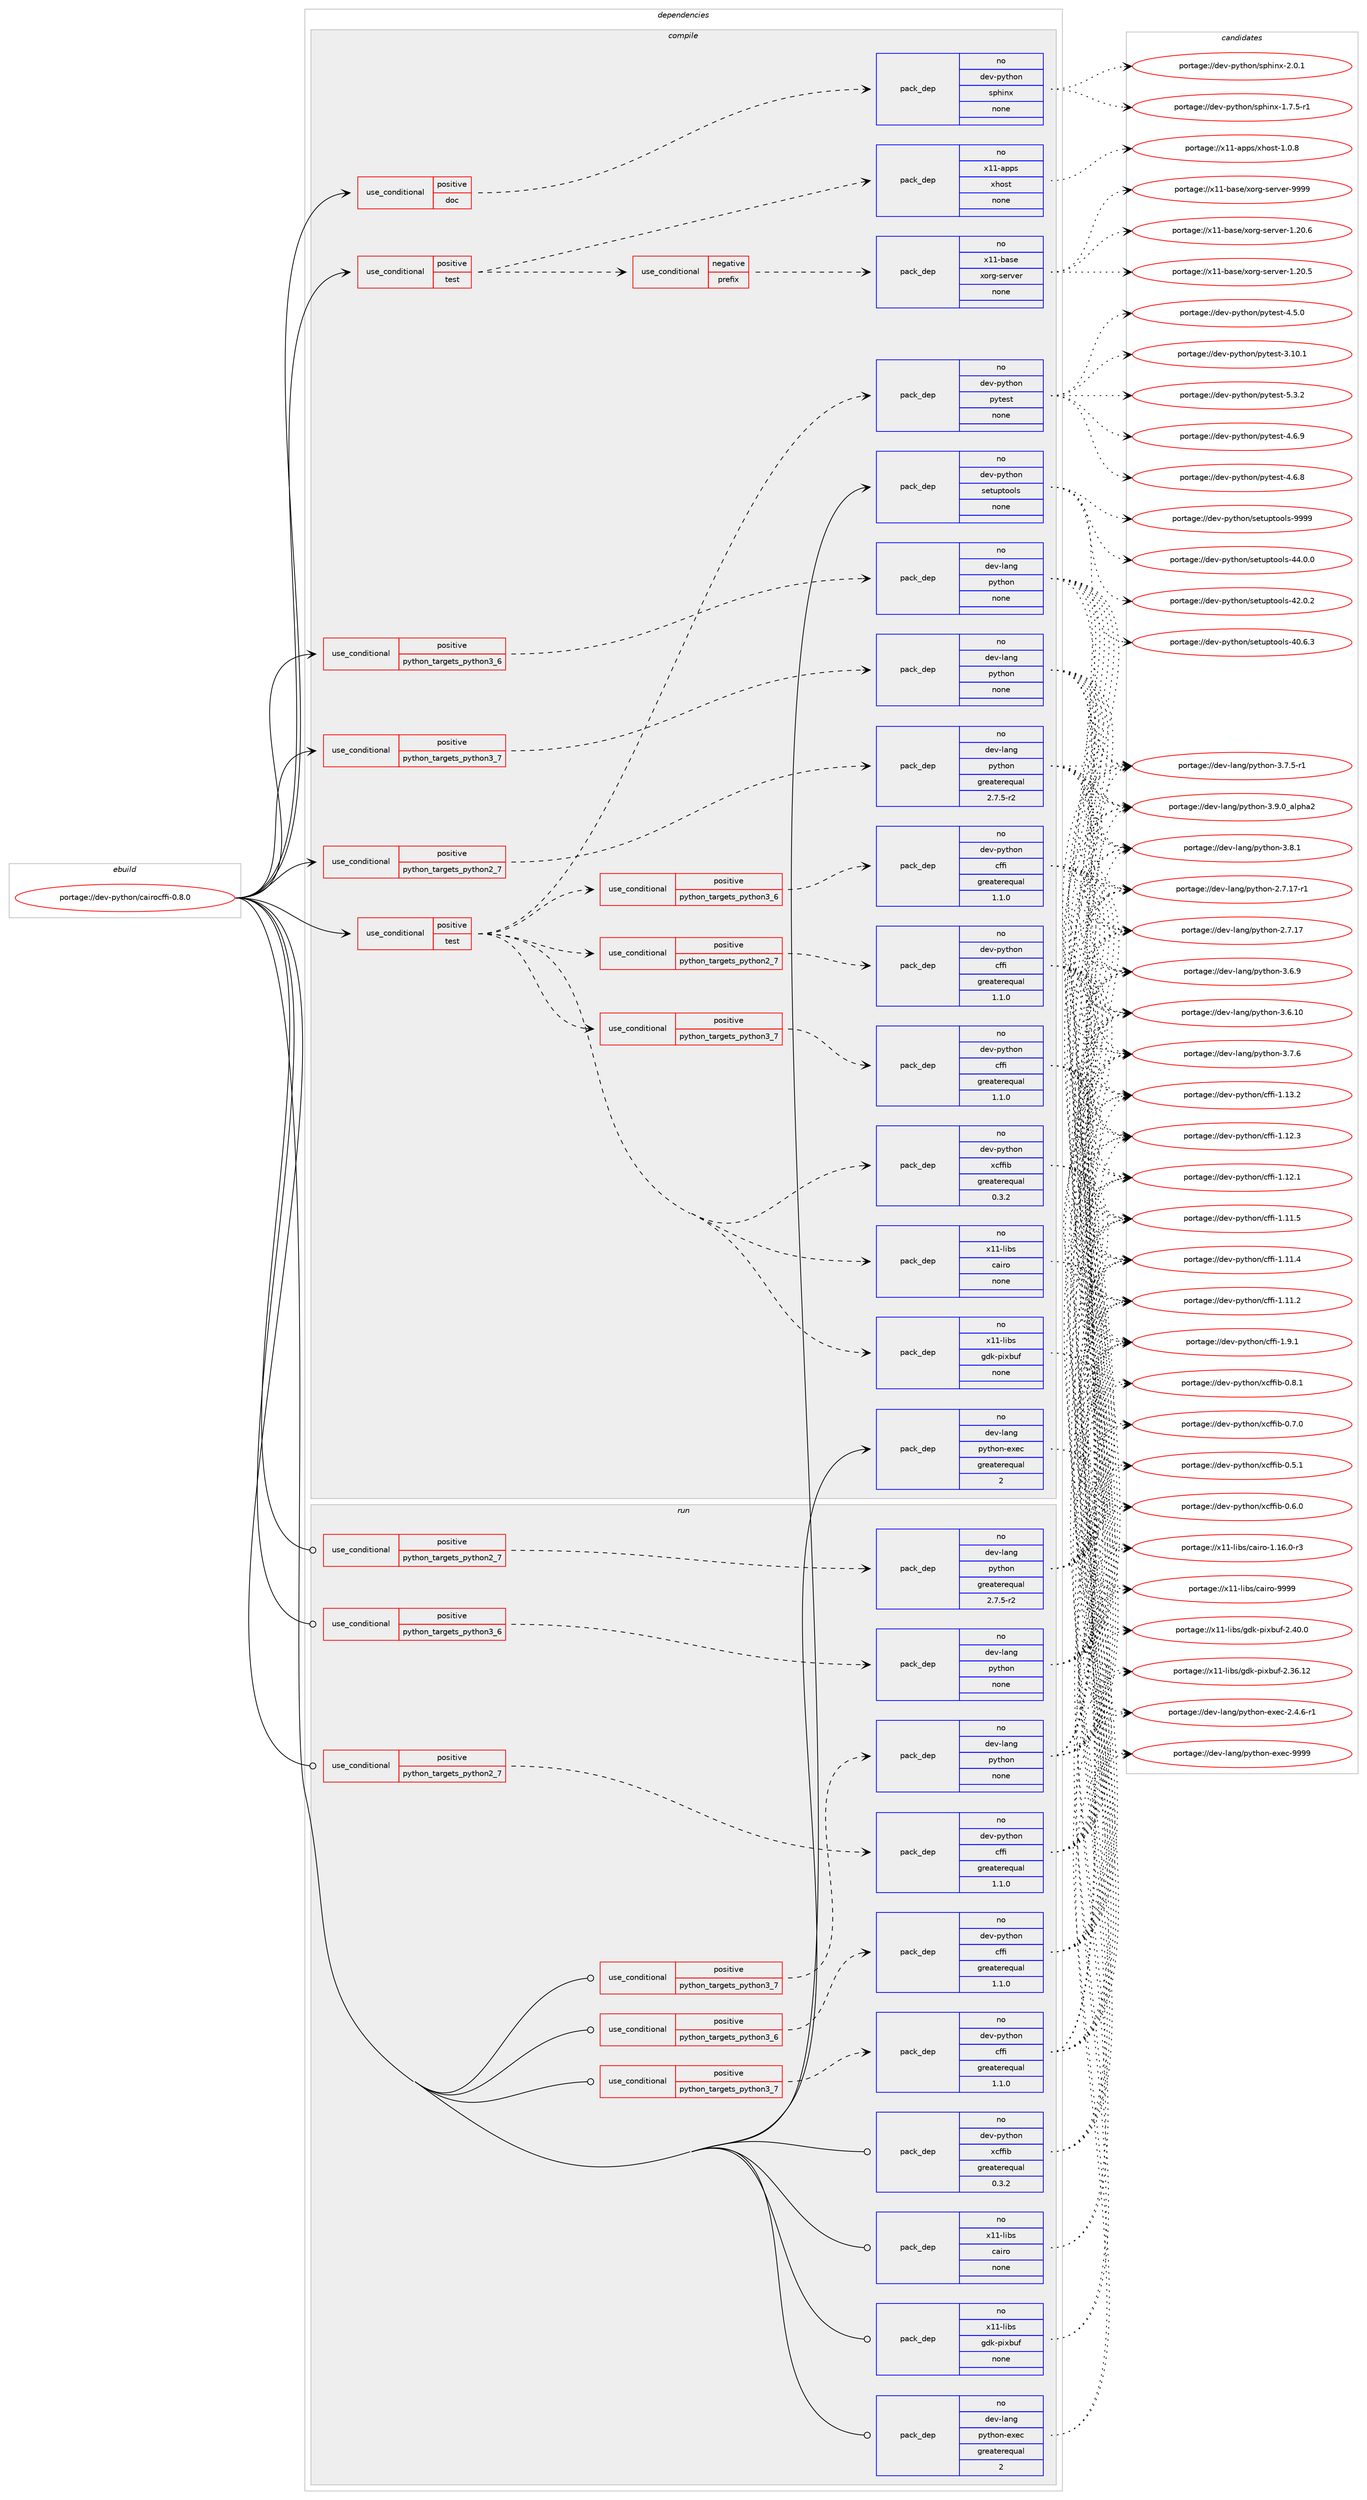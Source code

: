 digraph prolog {

# *************
# Graph options
# *************

newrank=true;
concentrate=true;
compound=true;
graph [rankdir=LR,fontname=Helvetica,fontsize=10,ranksep=1.5];#, ranksep=2.5, nodesep=0.2];
edge  [arrowhead=vee];
node  [fontname=Helvetica,fontsize=10];

# **********
# The ebuild
# **********

subgraph cluster_leftcol {
color=gray;
label=<<i>ebuild</i>>;
id [label="portage://dev-python/cairocffi-0.8.0", color=red, width=4, href="../dev-python/cairocffi-0.8.0.svg"];
}

# ****************
# The dependencies
# ****************

subgraph cluster_midcol {
color=gray;
label=<<i>dependencies</i>>;
subgraph cluster_compile {
fillcolor="#eeeeee";
style=filled;
label=<<i>compile</i>>;
subgraph cond118069 {
dependency468194 [label=<<TABLE BORDER="0" CELLBORDER="1" CELLSPACING="0" CELLPADDING="4"><TR><TD ROWSPAN="3" CELLPADDING="10">use_conditional</TD></TR><TR><TD>positive</TD></TR><TR><TD>doc</TD></TR></TABLE>>, shape=none, color=red];
subgraph pack345116 {
dependency468195 [label=<<TABLE BORDER="0" CELLBORDER="1" CELLSPACING="0" CELLPADDING="4" WIDTH="220"><TR><TD ROWSPAN="6" CELLPADDING="30">pack_dep</TD></TR><TR><TD WIDTH="110">no</TD></TR><TR><TD>dev-python</TD></TR><TR><TD>sphinx</TD></TR><TR><TD>none</TD></TR><TR><TD></TD></TR></TABLE>>, shape=none, color=blue];
}
dependency468194:e -> dependency468195:w [weight=20,style="dashed",arrowhead="vee"];
}
id:e -> dependency468194:w [weight=20,style="solid",arrowhead="vee"];
subgraph cond118070 {
dependency468196 [label=<<TABLE BORDER="0" CELLBORDER="1" CELLSPACING="0" CELLPADDING="4"><TR><TD ROWSPAN="3" CELLPADDING="10">use_conditional</TD></TR><TR><TD>positive</TD></TR><TR><TD>python_targets_python2_7</TD></TR></TABLE>>, shape=none, color=red];
subgraph pack345117 {
dependency468197 [label=<<TABLE BORDER="0" CELLBORDER="1" CELLSPACING="0" CELLPADDING="4" WIDTH="220"><TR><TD ROWSPAN="6" CELLPADDING="30">pack_dep</TD></TR><TR><TD WIDTH="110">no</TD></TR><TR><TD>dev-lang</TD></TR><TR><TD>python</TD></TR><TR><TD>greaterequal</TD></TR><TR><TD>2.7.5-r2</TD></TR></TABLE>>, shape=none, color=blue];
}
dependency468196:e -> dependency468197:w [weight=20,style="dashed",arrowhead="vee"];
}
id:e -> dependency468196:w [weight=20,style="solid",arrowhead="vee"];
subgraph cond118071 {
dependency468198 [label=<<TABLE BORDER="0" CELLBORDER="1" CELLSPACING="0" CELLPADDING="4"><TR><TD ROWSPAN="3" CELLPADDING="10">use_conditional</TD></TR><TR><TD>positive</TD></TR><TR><TD>python_targets_python3_6</TD></TR></TABLE>>, shape=none, color=red];
subgraph pack345118 {
dependency468199 [label=<<TABLE BORDER="0" CELLBORDER="1" CELLSPACING="0" CELLPADDING="4" WIDTH="220"><TR><TD ROWSPAN="6" CELLPADDING="30">pack_dep</TD></TR><TR><TD WIDTH="110">no</TD></TR><TR><TD>dev-lang</TD></TR><TR><TD>python</TD></TR><TR><TD>none</TD></TR><TR><TD></TD></TR></TABLE>>, shape=none, color=blue];
}
dependency468198:e -> dependency468199:w [weight=20,style="dashed",arrowhead="vee"];
}
id:e -> dependency468198:w [weight=20,style="solid",arrowhead="vee"];
subgraph cond118072 {
dependency468200 [label=<<TABLE BORDER="0" CELLBORDER="1" CELLSPACING="0" CELLPADDING="4"><TR><TD ROWSPAN="3" CELLPADDING="10">use_conditional</TD></TR><TR><TD>positive</TD></TR><TR><TD>python_targets_python3_7</TD></TR></TABLE>>, shape=none, color=red];
subgraph pack345119 {
dependency468201 [label=<<TABLE BORDER="0" CELLBORDER="1" CELLSPACING="0" CELLPADDING="4" WIDTH="220"><TR><TD ROWSPAN="6" CELLPADDING="30">pack_dep</TD></TR><TR><TD WIDTH="110">no</TD></TR><TR><TD>dev-lang</TD></TR><TR><TD>python</TD></TR><TR><TD>none</TD></TR><TR><TD></TD></TR></TABLE>>, shape=none, color=blue];
}
dependency468200:e -> dependency468201:w [weight=20,style="dashed",arrowhead="vee"];
}
id:e -> dependency468200:w [weight=20,style="solid",arrowhead="vee"];
subgraph cond118073 {
dependency468202 [label=<<TABLE BORDER="0" CELLBORDER="1" CELLSPACING="0" CELLPADDING="4"><TR><TD ROWSPAN="3" CELLPADDING="10">use_conditional</TD></TR><TR><TD>positive</TD></TR><TR><TD>test</TD></TR></TABLE>>, shape=none, color=red];
subgraph cond118074 {
dependency468203 [label=<<TABLE BORDER="0" CELLBORDER="1" CELLSPACING="0" CELLPADDING="4"><TR><TD ROWSPAN="3" CELLPADDING="10">use_conditional</TD></TR><TR><TD>negative</TD></TR><TR><TD>prefix</TD></TR></TABLE>>, shape=none, color=red];
subgraph pack345120 {
dependency468204 [label=<<TABLE BORDER="0" CELLBORDER="1" CELLSPACING="0" CELLPADDING="4" WIDTH="220"><TR><TD ROWSPAN="6" CELLPADDING="30">pack_dep</TD></TR><TR><TD WIDTH="110">no</TD></TR><TR><TD>x11-base</TD></TR><TR><TD>xorg-server</TD></TR><TR><TD>none</TD></TR><TR><TD></TD></TR></TABLE>>, shape=none, color=blue];
}
dependency468203:e -> dependency468204:w [weight=20,style="dashed",arrowhead="vee"];
}
dependency468202:e -> dependency468203:w [weight=20,style="dashed",arrowhead="vee"];
subgraph pack345121 {
dependency468205 [label=<<TABLE BORDER="0" CELLBORDER="1" CELLSPACING="0" CELLPADDING="4" WIDTH="220"><TR><TD ROWSPAN="6" CELLPADDING="30">pack_dep</TD></TR><TR><TD WIDTH="110">no</TD></TR><TR><TD>x11-apps</TD></TR><TR><TD>xhost</TD></TR><TR><TD>none</TD></TR><TR><TD></TD></TR></TABLE>>, shape=none, color=blue];
}
dependency468202:e -> dependency468205:w [weight=20,style="dashed",arrowhead="vee"];
}
id:e -> dependency468202:w [weight=20,style="solid",arrowhead="vee"];
subgraph cond118075 {
dependency468206 [label=<<TABLE BORDER="0" CELLBORDER="1" CELLSPACING="0" CELLPADDING="4"><TR><TD ROWSPAN="3" CELLPADDING="10">use_conditional</TD></TR><TR><TD>positive</TD></TR><TR><TD>test</TD></TR></TABLE>>, shape=none, color=red];
subgraph cond118076 {
dependency468207 [label=<<TABLE BORDER="0" CELLBORDER="1" CELLSPACING="0" CELLPADDING="4"><TR><TD ROWSPAN="3" CELLPADDING="10">use_conditional</TD></TR><TR><TD>positive</TD></TR><TR><TD>python_targets_python2_7</TD></TR></TABLE>>, shape=none, color=red];
subgraph pack345122 {
dependency468208 [label=<<TABLE BORDER="0" CELLBORDER="1" CELLSPACING="0" CELLPADDING="4" WIDTH="220"><TR><TD ROWSPAN="6" CELLPADDING="30">pack_dep</TD></TR><TR><TD WIDTH="110">no</TD></TR><TR><TD>dev-python</TD></TR><TR><TD>cffi</TD></TR><TR><TD>greaterequal</TD></TR><TR><TD>1.1.0</TD></TR></TABLE>>, shape=none, color=blue];
}
dependency468207:e -> dependency468208:w [weight=20,style="dashed",arrowhead="vee"];
}
dependency468206:e -> dependency468207:w [weight=20,style="dashed",arrowhead="vee"];
subgraph cond118077 {
dependency468209 [label=<<TABLE BORDER="0" CELLBORDER="1" CELLSPACING="0" CELLPADDING="4"><TR><TD ROWSPAN="3" CELLPADDING="10">use_conditional</TD></TR><TR><TD>positive</TD></TR><TR><TD>python_targets_python3_6</TD></TR></TABLE>>, shape=none, color=red];
subgraph pack345123 {
dependency468210 [label=<<TABLE BORDER="0" CELLBORDER="1" CELLSPACING="0" CELLPADDING="4" WIDTH="220"><TR><TD ROWSPAN="6" CELLPADDING="30">pack_dep</TD></TR><TR><TD WIDTH="110">no</TD></TR><TR><TD>dev-python</TD></TR><TR><TD>cffi</TD></TR><TR><TD>greaterequal</TD></TR><TR><TD>1.1.0</TD></TR></TABLE>>, shape=none, color=blue];
}
dependency468209:e -> dependency468210:w [weight=20,style="dashed",arrowhead="vee"];
}
dependency468206:e -> dependency468209:w [weight=20,style="dashed",arrowhead="vee"];
subgraph cond118078 {
dependency468211 [label=<<TABLE BORDER="0" CELLBORDER="1" CELLSPACING="0" CELLPADDING="4"><TR><TD ROWSPAN="3" CELLPADDING="10">use_conditional</TD></TR><TR><TD>positive</TD></TR><TR><TD>python_targets_python3_7</TD></TR></TABLE>>, shape=none, color=red];
subgraph pack345124 {
dependency468212 [label=<<TABLE BORDER="0" CELLBORDER="1" CELLSPACING="0" CELLPADDING="4" WIDTH="220"><TR><TD ROWSPAN="6" CELLPADDING="30">pack_dep</TD></TR><TR><TD WIDTH="110">no</TD></TR><TR><TD>dev-python</TD></TR><TR><TD>cffi</TD></TR><TR><TD>greaterequal</TD></TR><TR><TD>1.1.0</TD></TR></TABLE>>, shape=none, color=blue];
}
dependency468211:e -> dependency468212:w [weight=20,style="dashed",arrowhead="vee"];
}
dependency468206:e -> dependency468211:w [weight=20,style="dashed",arrowhead="vee"];
subgraph pack345125 {
dependency468213 [label=<<TABLE BORDER="0" CELLBORDER="1" CELLSPACING="0" CELLPADDING="4" WIDTH="220"><TR><TD ROWSPAN="6" CELLPADDING="30">pack_dep</TD></TR><TR><TD WIDTH="110">no</TD></TR><TR><TD>dev-python</TD></TR><TR><TD>xcffib</TD></TR><TR><TD>greaterequal</TD></TR><TR><TD>0.3.2</TD></TR></TABLE>>, shape=none, color=blue];
}
dependency468206:e -> dependency468213:w [weight=20,style="dashed",arrowhead="vee"];
subgraph pack345126 {
dependency468214 [label=<<TABLE BORDER="0" CELLBORDER="1" CELLSPACING="0" CELLPADDING="4" WIDTH="220"><TR><TD ROWSPAN="6" CELLPADDING="30">pack_dep</TD></TR><TR><TD WIDTH="110">no</TD></TR><TR><TD>x11-libs</TD></TR><TR><TD>cairo</TD></TR><TR><TD>none</TD></TR><TR><TD></TD></TR></TABLE>>, shape=none, color=blue];
}
dependency468206:e -> dependency468214:w [weight=20,style="dashed",arrowhead="vee"];
subgraph pack345127 {
dependency468215 [label=<<TABLE BORDER="0" CELLBORDER="1" CELLSPACING="0" CELLPADDING="4" WIDTH="220"><TR><TD ROWSPAN="6" CELLPADDING="30">pack_dep</TD></TR><TR><TD WIDTH="110">no</TD></TR><TR><TD>x11-libs</TD></TR><TR><TD>gdk-pixbuf</TD></TR><TR><TD>none</TD></TR><TR><TD></TD></TR></TABLE>>, shape=none, color=blue];
}
dependency468206:e -> dependency468215:w [weight=20,style="dashed",arrowhead="vee"];
subgraph pack345128 {
dependency468216 [label=<<TABLE BORDER="0" CELLBORDER="1" CELLSPACING="0" CELLPADDING="4" WIDTH="220"><TR><TD ROWSPAN="6" CELLPADDING="30">pack_dep</TD></TR><TR><TD WIDTH="110">no</TD></TR><TR><TD>dev-python</TD></TR><TR><TD>pytest</TD></TR><TR><TD>none</TD></TR><TR><TD></TD></TR></TABLE>>, shape=none, color=blue];
}
dependency468206:e -> dependency468216:w [weight=20,style="dashed",arrowhead="vee"];
}
id:e -> dependency468206:w [weight=20,style="solid",arrowhead="vee"];
subgraph pack345129 {
dependency468217 [label=<<TABLE BORDER="0" CELLBORDER="1" CELLSPACING="0" CELLPADDING="4" WIDTH="220"><TR><TD ROWSPAN="6" CELLPADDING="30">pack_dep</TD></TR><TR><TD WIDTH="110">no</TD></TR><TR><TD>dev-lang</TD></TR><TR><TD>python-exec</TD></TR><TR><TD>greaterequal</TD></TR><TR><TD>2</TD></TR></TABLE>>, shape=none, color=blue];
}
id:e -> dependency468217:w [weight=20,style="solid",arrowhead="vee"];
subgraph pack345130 {
dependency468218 [label=<<TABLE BORDER="0" CELLBORDER="1" CELLSPACING="0" CELLPADDING="4" WIDTH="220"><TR><TD ROWSPAN="6" CELLPADDING="30">pack_dep</TD></TR><TR><TD WIDTH="110">no</TD></TR><TR><TD>dev-python</TD></TR><TR><TD>setuptools</TD></TR><TR><TD>none</TD></TR><TR><TD></TD></TR></TABLE>>, shape=none, color=blue];
}
id:e -> dependency468218:w [weight=20,style="solid",arrowhead="vee"];
}
subgraph cluster_compileandrun {
fillcolor="#eeeeee";
style=filled;
label=<<i>compile and run</i>>;
}
subgraph cluster_run {
fillcolor="#eeeeee";
style=filled;
label=<<i>run</i>>;
subgraph cond118079 {
dependency468219 [label=<<TABLE BORDER="0" CELLBORDER="1" CELLSPACING="0" CELLPADDING="4"><TR><TD ROWSPAN="3" CELLPADDING="10">use_conditional</TD></TR><TR><TD>positive</TD></TR><TR><TD>python_targets_python2_7</TD></TR></TABLE>>, shape=none, color=red];
subgraph pack345131 {
dependency468220 [label=<<TABLE BORDER="0" CELLBORDER="1" CELLSPACING="0" CELLPADDING="4" WIDTH="220"><TR><TD ROWSPAN="6" CELLPADDING="30">pack_dep</TD></TR><TR><TD WIDTH="110">no</TD></TR><TR><TD>dev-lang</TD></TR><TR><TD>python</TD></TR><TR><TD>greaterequal</TD></TR><TR><TD>2.7.5-r2</TD></TR></TABLE>>, shape=none, color=blue];
}
dependency468219:e -> dependency468220:w [weight=20,style="dashed",arrowhead="vee"];
}
id:e -> dependency468219:w [weight=20,style="solid",arrowhead="odot"];
subgraph cond118080 {
dependency468221 [label=<<TABLE BORDER="0" CELLBORDER="1" CELLSPACING="0" CELLPADDING="4"><TR><TD ROWSPAN="3" CELLPADDING="10">use_conditional</TD></TR><TR><TD>positive</TD></TR><TR><TD>python_targets_python2_7</TD></TR></TABLE>>, shape=none, color=red];
subgraph pack345132 {
dependency468222 [label=<<TABLE BORDER="0" CELLBORDER="1" CELLSPACING="0" CELLPADDING="4" WIDTH="220"><TR><TD ROWSPAN="6" CELLPADDING="30">pack_dep</TD></TR><TR><TD WIDTH="110">no</TD></TR><TR><TD>dev-python</TD></TR><TR><TD>cffi</TD></TR><TR><TD>greaterequal</TD></TR><TR><TD>1.1.0</TD></TR></TABLE>>, shape=none, color=blue];
}
dependency468221:e -> dependency468222:w [weight=20,style="dashed",arrowhead="vee"];
}
id:e -> dependency468221:w [weight=20,style="solid",arrowhead="odot"];
subgraph cond118081 {
dependency468223 [label=<<TABLE BORDER="0" CELLBORDER="1" CELLSPACING="0" CELLPADDING="4"><TR><TD ROWSPAN="3" CELLPADDING="10">use_conditional</TD></TR><TR><TD>positive</TD></TR><TR><TD>python_targets_python3_6</TD></TR></TABLE>>, shape=none, color=red];
subgraph pack345133 {
dependency468224 [label=<<TABLE BORDER="0" CELLBORDER="1" CELLSPACING="0" CELLPADDING="4" WIDTH="220"><TR><TD ROWSPAN="6" CELLPADDING="30">pack_dep</TD></TR><TR><TD WIDTH="110">no</TD></TR><TR><TD>dev-lang</TD></TR><TR><TD>python</TD></TR><TR><TD>none</TD></TR><TR><TD></TD></TR></TABLE>>, shape=none, color=blue];
}
dependency468223:e -> dependency468224:w [weight=20,style="dashed",arrowhead="vee"];
}
id:e -> dependency468223:w [weight=20,style="solid",arrowhead="odot"];
subgraph cond118082 {
dependency468225 [label=<<TABLE BORDER="0" CELLBORDER="1" CELLSPACING="0" CELLPADDING="4"><TR><TD ROWSPAN="3" CELLPADDING="10">use_conditional</TD></TR><TR><TD>positive</TD></TR><TR><TD>python_targets_python3_6</TD></TR></TABLE>>, shape=none, color=red];
subgraph pack345134 {
dependency468226 [label=<<TABLE BORDER="0" CELLBORDER="1" CELLSPACING="0" CELLPADDING="4" WIDTH="220"><TR><TD ROWSPAN="6" CELLPADDING="30">pack_dep</TD></TR><TR><TD WIDTH="110">no</TD></TR><TR><TD>dev-python</TD></TR><TR><TD>cffi</TD></TR><TR><TD>greaterequal</TD></TR><TR><TD>1.1.0</TD></TR></TABLE>>, shape=none, color=blue];
}
dependency468225:e -> dependency468226:w [weight=20,style="dashed",arrowhead="vee"];
}
id:e -> dependency468225:w [weight=20,style="solid",arrowhead="odot"];
subgraph cond118083 {
dependency468227 [label=<<TABLE BORDER="0" CELLBORDER="1" CELLSPACING="0" CELLPADDING="4"><TR><TD ROWSPAN="3" CELLPADDING="10">use_conditional</TD></TR><TR><TD>positive</TD></TR><TR><TD>python_targets_python3_7</TD></TR></TABLE>>, shape=none, color=red];
subgraph pack345135 {
dependency468228 [label=<<TABLE BORDER="0" CELLBORDER="1" CELLSPACING="0" CELLPADDING="4" WIDTH="220"><TR><TD ROWSPAN="6" CELLPADDING="30">pack_dep</TD></TR><TR><TD WIDTH="110">no</TD></TR><TR><TD>dev-lang</TD></TR><TR><TD>python</TD></TR><TR><TD>none</TD></TR><TR><TD></TD></TR></TABLE>>, shape=none, color=blue];
}
dependency468227:e -> dependency468228:w [weight=20,style="dashed",arrowhead="vee"];
}
id:e -> dependency468227:w [weight=20,style="solid",arrowhead="odot"];
subgraph cond118084 {
dependency468229 [label=<<TABLE BORDER="0" CELLBORDER="1" CELLSPACING="0" CELLPADDING="4"><TR><TD ROWSPAN="3" CELLPADDING="10">use_conditional</TD></TR><TR><TD>positive</TD></TR><TR><TD>python_targets_python3_7</TD></TR></TABLE>>, shape=none, color=red];
subgraph pack345136 {
dependency468230 [label=<<TABLE BORDER="0" CELLBORDER="1" CELLSPACING="0" CELLPADDING="4" WIDTH="220"><TR><TD ROWSPAN="6" CELLPADDING="30">pack_dep</TD></TR><TR><TD WIDTH="110">no</TD></TR><TR><TD>dev-python</TD></TR><TR><TD>cffi</TD></TR><TR><TD>greaterequal</TD></TR><TR><TD>1.1.0</TD></TR></TABLE>>, shape=none, color=blue];
}
dependency468229:e -> dependency468230:w [weight=20,style="dashed",arrowhead="vee"];
}
id:e -> dependency468229:w [weight=20,style="solid",arrowhead="odot"];
subgraph pack345137 {
dependency468231 [label=<<TABLE BORDER="0" CELLBORDER="1" CELLSPACING="0" CELLPADDING="4" WIDTH="220"><TR><TD ROWSPAN="6" CELLPADDING="30">pack_dep</TD></TR><TR><TD WIDTH="110">no</TD></TR><TR><TD>dev-lang</TD></TR><TR><TD>python-exec</TD></TR><TR><TD>greaterequal</TD></TR><TR><TD>2</TD></TR></TABLE>>, shape=none, color=blue];
}
id:e -> dependency468231:w [weight=20,style="solid",arrowhead="odot"];
subgraph pack345138 {
dependency468232 [label=<<TABLE BORDER="0" CELLBORDER="1" CELLSPACING="0" CELLPADDING="4" WIDTH="220"><TR><TD ROWSPAN="6" CELLPADDING="30">pack_dep</TD></TR><TR><TD WIDTH="110">no</TD></TR><TR><TD>dev-python</TD></TR><TR><TD>xcffib</TD></TR><TR><TD>greaterequal</TD></TR><TR><TD>0.3.2</TD></TR></TABLE>>, shape=none, color=blue];
}
id:e -> dependency468232:w [weight=20,style="solid",arrowhead="odot"];
subgraph pack345139 {
dependency468233 [label=<<TABLE BORDER="0" CELLBORDER="1" CELLSPACING="0" CELLPADDING="4" WIDTH="220"><TR><TD ROWSPAN="6" CELLPADDING="30">pack_dep</TD></TR><TR><TD WIDTH="110">no</TD></TR><TR><TD>x11-libs</TD></TR><TR><TD>cairo</TD></TR><TR><TD>none</TD></TR><TR><TD></TD></TR></TABLE>>, shape=none, color=blue];
}
id:e -> dependency468233:w [weight=20,style="solid",arrowhead="odot"];
subgraph pack345140 {
dependency468234 [label=<<TABLE BORDER="0" CELLBORDER="1" CELLSPACING="0" CELLPADDING="4" WIDTH="220"><TR><TD ROWSPAN="6" CELLPADDING="30">pack_dep</TD></TR><TR><TD WIDTH="110">no</TD></TR><TR><TD>x11-libs</TD></TR><TR><TD>gdk-pixbuf</TD></TR><TR><TD>none</TD></TR><TR><TD></TD></TR></TABLE>>, shape=none, color=blue];
}
id:e -> dependency468234:w [weight=20,style="solid",arrowhead="odot"];
}
}

# **************
# The candidates
# **************

subgraph cluster_choices {
rank=same;
color=gray;
label=<<i>candidates</i>>;

subgraph choice345116 {
color=black;
nodesep=1;
choice1001011184511212111610411111047115112104105110120455046484649 [label="portage://dev-python/sphinx-2.0.1", color=red, width=4,href="../dev-python/sphinx-2.0.1.svg"];
choice10010111845112121116104111110471151121041051101204549465546534511449 [label="portage://dev-python/sphinx-1.7.5-r1", color=red, width=4,href="../dev-python/sphinx-1.7.5-r1.svg"];
dependency468195:e -> choice1001011184511212111610411111047115112104105110120455046484649:w [style=dotted,weight="100"];
dependency468195:e -> choice10010111845112121116104111110471151121041051101204549465546534511449:w [style=dotted,weight="100"];
}
subgraph choice345117 {
color=black;
nodesep=1;
choice10010111845108971101034711212111610411111045514657464895971081121049750 [label="portage://dev-lang/python-3.9.0_alpha2", color=red, width=4,href="../dev-lang/python-3.9.0_alpha2.svg"];
choice100101118451089711010347112121116104111110455146564649 [label="portage://dev-lang/python-3.8.1", color=red, width=4,href="../dev-lang/python-3.8.1.svg"];
choice100101118451089711010347112121116104111110455146554654 [label="portage://dev-lang/python-3.7.6", color=red, width=4,href="../dev-lang/python-3.7.6.svg"];
choice1001011184510897110103471121211161041111104551465546534511449 [label="portage://dev-lang/python-3.7.5-r1", color=red, width=4,href="../dev-lang/python-3.7.5-r1.svg"];
choice100101118451089711010347112121116104111110455146544657 [label="portage://dev-lang/python-3.6.9", color=red, width=4,href="../dev-lang/python-3.6.9.svg"];
choice10010111845108971101034711212111610411111045514654464948 [label="portage://dev-lang/python-3.6.10", color=red, width=4,href="../dev-lang/python-3.6.10.svg"];
choice100101118451089711010347112121116104111110455046554649554511449 [label="portage://dev-lang/python-2.7.17-r1", color=red, width=4,href="../dev-lang/python-2.7.17-r1.svg"];
choice10010111845108971101034711212111610411111045504655464955 [label="portage://dev-lang/python-2.7.17", color=red, width=4,href="../dev-lang/python-2.7.17.svg"];
dependency468197:e -> choice10010111845108971101034711212111610411111045514657464895971081121049750:w [style=dotted,weight="100"];
dependency468197:e -> choice100101118451089711010347112121116104111110455146564649:w [style=dotted,weight="100"];
dependency468197:e -> choice100101118451089711010347112121116104111110455146554654:w [style=dotted,weight="100"];
dependency468197:e -> choice1001011184510897110103471121211161041111104551465546534511449:w [style=dotted,weight="100"];
dependency468197:e -> choice100101118451089711010347112121116104111110455146544657:w [style=dotted,weight="100"];
dependency468197:e -> choice10010111845108971101034711212111610411111045514654464948:w [style=dotted,weight="100"];
dependency468197:e -> choice100101118451089711010347112121116104111110455046554649554511449:w [style=dotted,weight="100"];
dependency468197:e -> choice10010111845108971101034711212111610411111045504655464955:w [style=dotted,weight="100"];
}
subgraph choice345118 {
color=black;
nodesep=1;
choice10010111845108971101034711212111610411111045514657464895971081121049750 [label="portage://dev-lang/python-3.9.0_alpha2", color=red, width=4,href="../dev-lang/python-3.9.0_alpha2.svg"];
choice100101118451089711010347112121116104111110455146564649 [label="portage://dev-lang/python-3.8.1", color=red, width=4,href="../dev-lang/python-3.8.1.svg"];
choice100101118451089711010347112121116104111110455146554654 [label="portage://dev-lang/python-3.7.6", color=red, width=4,href="../dev-lang/python-3.7.6.svg"];
choice1001011184510897110103471121211161041111104551465546534511449 [label="portage://dev-lang/python-3.7.5-r1", color=red, width=4,href="../dev-lang/python-3.7.5-r1.svg"];
choice100101118451089711010347112121116104111110455146544657 [label="portage://dev-lang/python-3.6.9", color=red, width=4,href="../dev-lang/python-3.6.9.svg"];
choice10010111845108971101034711212111610411111045514654464948 [label="portage://dev-lang/python-3.6.10", color=red, width=4,href="../dev-lang/python-3.6.10.svg"];
choice100101118451089711010347112121116104111110455046554649554511449 [label="portage://dev-lang/python-2.7.17-r1", color=red, width=4,href="../dev-lang/python-2.7.17-r1.svg"];
choice10010111845108971101034711212111610411111045504655464955 [label="portage://dev-lang/python-2.7.17", color=red, width=4,href="../dev-lang/python-2.7.17.svg"];
dependency468199:e -> choice10010111845108971101034711212111610411111045514657464895971081121049750:w [style=dotted,weight="100"];
dependency468199:e -> choice100101118451089711010347112121116104111110455146564649:w [style=dotted,weight="100"];
dependency468199:e -> choice100101118451089711010347112121116104111110455146554654:w [style=dotted,weight="100"];
dependency468199:e -> choice1001011184510897110103471121211161041111104551465546534511449:w [style=dotted,weight="100"];
dependency468199:e -> choice100101118451089711010347112121116104111110455146544657:w [style=dotted,weight="100"];
dependency468199:e -> choice10010111845108971101034711212111610411111045514654464948:w [style=dotted,weight="100"];
dependency468199:e -> choice100101118451089711010347112121116104111110455046554649554511449:w [style=dotted,weight="100"];
dependency468199:e -> choice10010111845108971101034711212111610411111045504655464955:w [style=dotted,weight="100"];
}
subgraph choice345119 {
color=black;
nodesep=1;
choice10010111845108971101034711212111610411111045514657464895971081121049750 [label="portage://dev-lang/python-3.9.0_alpha2", color=red, width=4,href="../dev-lang/python-3.9.0_alpha2.svg"];
choice100101118451089711010347112121116104111110455146564649 [label="portage://dev-lang/python-3.8.1", color=red, width=4,href="../dev-lang/python-3.8.1.svg"];
choice100101118451089711010347112121116104111110455146554654 [label="portage://dev-lang/python-3.7.6", color=red, width=4,href="../dev-lang/python-3.7.6.svg"];
choice1001011184510897110103471121211161041111104551465546534511449 [label="portage://dev-lang/python-3.7.5-r1", color=red, width=4,href="../dev-lang/python-3.7.5-r1.svg"];
choice100101118451089711010347112121116104111110455146544657 [label="portage://dev-lang/python-3.6.9", color=red, width=4,href="../dev-lang/python-3.6.9.svg"];
choice10010111845108971101034711212111610411111045514654464948 [label="portage://dev-lang/python-3.6.10", color=red, width=4,href="../dev-lang/python-3.6.10.svg"];
choice100101118451089711010347112121116104111110455046554649554511449 [label="portage://dev-lang/python-2.7.17-r1", color=red, width=4,href="../dev-lang/python-2.7.17-r1.svg"];
choice10010111845108971101034711212111610411111045504655464955 [label="portage://dev-lang/python-2.7.17", color=red, width=4,href="../dev-lang/python-2.7.17.svg"];
dependency468201:e -> choice10010111845108971101034711212111610411111045514657464895971081121049750:w [style=dotted,weight="100"];
dependency468201:e -> choice100101118451089711010347112121116104111110455146564649:w [style=dotted,weight="100"];
dependency468201:e -> choice100101118451089711010347112121116104111110455146554654:w [style=dotted,weight="100"];
dependency468201:e -> choice1001011184510897110103471121211161041111104551465546534511449:w [style=dotted,weight="100"];
dependency468201:e -> choice100101118451089711010347112121116104111110455146544657:w [style=dotted,weight="100"];
dependency468201:e -> choice10010111845108971101034711212111610411111045514654464948:w [style=dotted,weight="100"];
dependency468201:e -> choice100101118451089711010347112121116104111110455046554649554511449:w [style=dotted,weight="100"];
dependency468201:e -> choice10010111845108971101034711212111610411111045504655464955:w [style=dotted,weight="100"];
}
subgraph choice345120 {
color=black;
nodesep=1;
choice120494945989711510147120111114103451151011141181011144557575757 [label="portage://x11-base/xorg-server-9999", color=red, width=4,href="../x11-base/xorg-server-9999.svg"];
choice1204949459897115101471201111141034511510111411810111445494650484654 [label="portage://x11-base/xorg-server-1.20.6", color=red, width=4,href="../x11-base/xorg-server-1.20.6.svg"];
choice1204949459897115101471201111141034511510111411810111445494650484653 [label="portage://x11-base/xorg-server-1.20.5", color=red, width=4,href="../x11-base/xorg-server-1.20.5.svg"];
dependency468204:e -> choice120494945989711510147120111114103451151011141181011144557575757:w [style=dotted,weight="100"];
dependency468204:e -> choice1204949459897115101471201111141034511510111411810111445494650484654:w [style=dotted,weight="100"];
dependency468204:e -> choice1204949459897115101471201111141034511510111411810111445494650484653:w [style=dotted,weight="100"];
}
subgraph choice345121 {
color=black;
nodesep=1;
choice1204949459711211211547120104111115116454946484656 [label="portage://x11-apps/xhost-1.0.8", color=red, width=4,href="../x11-apps/xhost-1.0.8.svg"];
dependency468205:e -> choice1204949459711211211547120104111115116454946484656:w [style=dotted,weight="100"];
}
subgraph choice345122 {
color=black;
nodesep=1;
choice100101118451121211161041111104799102102105454946574649 [label="portage://dev-python/cffi-1.9.1", color=red, width=4,href="../dev-python/cffi-1.9.1.svg"];
choice10010111845112121116104111110479910210210545494649514650 [label="portage://dev-python/cffi-1.13.2", color=red, width=4,href="../dev-python/cffi-1.13.2.svg"];
choice10010111845112121116104111110479910210210545494649504651 [label="portage://dev-python/cffi-1.12.3", color=red, width=4,href="../dev-python/cffi-1.12.3.svg"];
choice10010111845112121116104111110479910210210545494649504649 [label="portage://dev-python/cffi-1.12.1", color=red, width=4,href="../dev-python/cffi-1.12.1.svg"];
choice10010111845112121116104111110479910210210545494649494653 [label="portage://dev-python/cffi-1.11.5", color=red, width=4,href="../dev-python/cffi-1.11.5.svg"];
choice10010111845112121116104111110479910210210545494649494652 [label="portage://dev-python/cffi-1.11.4", color=red, width=4,href="../dev-python/cffi-1.11.4.svg"];
choice10010111845112121116104111110479910210210545494649494650 [label="portage://dev-python/cffi-1.11.2", color=red, width=4,href="../dev-python/cffi-1.11.2.svg"];
dependency468208:e -> choice100101118451121211161041111104799102102105454946574649:w [style=dotted,weight="100"];
dependency468208:e -> choice10010111845112121116104111110479910210210545494649514650:w [style=dotted,weight="100"];
dependency468208:e -> choice10010111845112121116104111110479910210210545494649504651:w [style=dotted,weight="100"];
dependency468208:e -> choice10010111845112121116104111110479910210210545494649504649:w [style=dotted,weight="100"];
dependency468208:e -> choice10010111845112121116104111110479910210210545494649494653:w [style=dotted,weight="100"];
dependency468208:e -> choice10010111845112121116104111110479910210210545494649494652:w [style=dotted,weight="100"];
dependency468208:e -> choice10010111845112121116104111110479910210210545494649494650:w [style=dotted,weight="100"];
}
subgraph choice345123 {
color=black;
nodesep=1;
choice100101118451121211161041111104799102102105454946574649 [label="portage://dev-python/cffi-1.9.1", color=red, width=4,href="../dev-python/cffi-1.9.1.svg"];
choice10010111845112121116104111110479910210210545494649514650 [label="portage://dev-python/cffi-1.13.2", color=red, width=4,href="../dev-python/cffi-1.13.2.svg"];
choice10010111845112121116104111110479910210210545494649504651 [label="portage://dev-python/cffi-1.12.3", color=red, width=4,href="../dev-python/cffi-1.12.3.svg"];
choice10010111845112121116104111110479910210210545494649504649 [label="portage://dev-python/cffi-1.12.1", color=red, width=4,href="../dev-python/cffi-1.12.1.svg"];
choice10010111845112121116104111110479910210210545494649494653 [label="portage://dev-python/cffi-1.11.5", color=red, width=4,href="../dev-python/cffi-1.11.5.svg"];
choice10010111845112121116104111110479910210210545494649494652 [label="portage://dev-python/cffi-1.11.4", color=red, width=4,href="../dev-python/cffi-1.11.4.svg"];
choice10010111845112121116104111110479910210210545494649494650 [label="portage://dev-python/cffi-1.11.2", color=red, width=4,href="../dev-python/cffi-1.11.2.svg"];
dependency468210:e -> choice100101118451121211161041111104799102102105454946574649:w [style=dotted,weight="100"];
dependency468210:e -> choice10010111845112121116104111110479910210210545494649514650:w [style=dotted,weight="100"];
dependency468210:e -> choice10010111845112121116104111110479910210210545494649504651:w [style=dotted,weight="100"];
dependency468210:e -> choice10010111845112121116104111110479910210210545494649504649:w [style=dotted,weight="100"];
dependency468210:e -> choice10010111845112121116104111110479910210210545494649494653:w [style=dotted,weight="100"];
dependency468210:e -> choice10010111845112121116104111110479910210210545494649494652:w [style=dotted,weight="100"];
dependency468210:e -> choice10010111845112121116104111110479910210210545494649494650:w [style=dotted,weight="100"];
}
subgraph choice345124 {
color=black;
nodesep=1;
choice100101118451121211161041111104799102102105454946574649 [label="portage://dev-python/cffi-1.9.1", color=red, width=4,href="../dev-python/cffi-1.9.1.svg"];
choice10010111845112121116104111110479910210210545494649514650 [label="portage://dev-python/cffi-1.13.2", color=red, width=4,href="../dev-python/cffi-1.13.2.svg"];
choice10010111845112121116104111110479910210210545494649504651 [label="portage://dev-python/cffi-1.12.3", color=red, width=4,href="../dev-python/cffi-1.12.3.svg"];
choice10010111845112121116104111110479910210210545494649504649 [label="portage://dev-python/cffi-1.12.1", color=red, width=4,href="../dev-python/cffi-1.12.1.svg"];
choice10010111845112121116104111110479910210210545494649494653 [label="portage://dev-python/cffi-1.11.5", color=red, width=4,href="../dev-python/cffi-1.11.5.svg"];
choice10010111845112121116104111110479910210210545494649494652 [label="portage://dev-python/cffi-1.11.4", color=red, width=4,href="../dev-python/cffi-1.11.4.svg"];
choice10010111845112121116104111110479910210210545494649494650 [label="portage://dev-python/cffi-1.11.2", color=red, width=4,href="../dev-python/cffi-1.11.2.svg"];
dependency468212:e -> choice100101118451121211161041111104799102102105454946574649:w [style=dotted,weight="100"];
dependency468212:e -> choice10010111845112121116104111110479910210210545494649514650:w [style=dotted,weight="100"];
dependency468212:e -> choice10010111845112121116104111110479910210210545494649504651:w [style=dotted,weight="100"];
dependency468212:e -> choice10010111845112121116104111110479910210210545494649504649:w [style=dotted,weight="100"];
dependency468212:e -> choice10010111845112121116104111110479910210210545494649494653:w [style=dotted,weight="100"];
dependency468212:e -> choice10010111845112121116104111110479910210210545494649494652:w [style=dotted,weight="100"];
dependency468212:e -> choice10010111845112121116104111110479910210210545494649494650:w [style=dotted,weight="100"];
}
subgraph choice345125 {
color=black;
nodesep=1;
choice10010111845112121116104111110471209910210210598454846564649 [label="portage://dev-python/xcffib-0.8.1", color=red, width=4,href="../dev-python/xcffib-0.8.1.svg"];
choice10010111845112121116104111110471209910210210598454846554648 [label="portage://dev-python/xcffib-0.7.0", color=red, width=4,href="../dev-python/xcffib-0.7.0.svg"];
choice10010111845112121116104111110471209910210210598454846544648 [label="portage://dev-python/xcffib-0.6.0", color=red, width=4,href="../dev-python/xcffib-0.6.0.svg"];
choice10010111845112121116104111110471209910210210598454846534649 [label="portage://dev-python/xcffib-0.5.1", color=red, width=4,href="../dev-python/xcffib-0.5.1.svg"];
dependency468213:e -> choice10010111845112121116104111110471209910210210598454846564649:w [style=dotted,weight="100"];
dependency468213:e -> choice10010111845112121116104111110471209910210210598454846554648:w [style=dotted,weight="100"];
dependency468213:e -> choice10010111845112121116104111110471209910210210598454846544648:w [style=dotted,weight="100"];
dependency468213:e -> choice10010111845112121116104111110471209910210210598454846534649:w [style=dotted,weight="100"];
}
subgraph choice345126 {
color=black;
nodesep=1;
choice120494945108105981154799971051141114557575757 [label="portage://x11-libs/cairo-9999", color=red, width=4,href="../x11-libs/cairo-9999.svg"];
choice12049494510810598115479997105114111454946495446484511451 [label="portage://x11-libs/cairo-1.16.0-r3", color=red, width=4,href="../x11-libs/cairo-1.16.0-r3.svg"];
dependency468214:e -> choice120494945108105981154799971051141114557575757:w [style=dotted,weight="100"];
dependency468214:e -> choice12049494510810598115479997105114111454946495446484511451:w [style=dotted,weight="100"];
}
subgraph choice345127 {
color=black;
nodesep=1;
choice1204949451081059811547103100107451121051209811710245504652484648 [label="portage://x11-libs/gdk-pixbuf-2.40.0", color=red, width=4,href="../x11-libs/gdk-pixbuf-2.40.0.svg"];
choice120494945108105981154710310010745112105120981171024550465154464950 [label="portage://x11-libs/gdk-pixbuf-2.36.12", color=red, width=4,href="../x11-libs/gdk-pixbuf-2.36.12.svg"];
dependency468215:e -> choice1204949451081059811547103100107451121051209811710245504652484648:w [style=dotted,weight="100"];
dependency468215:e -> choice120494945108105981154710310010745112105120981171024550465154464950:w [style=dotted,weight="100"];
}
subgraph choice345128 {
color=black;
nodesep=1;
choice1001011184511212111610411111047112121116101115116455346514650 [label="portage://dev-python/pytest-5.3.2", color=red, width=4,href="../dev-python/pytest-5.3.2.svg"];
choice1001011184511212111610411111047112121116101115116455246544657 [label="portage://dev-python/pytest-4.6.9", color=red, width=4,href="../dev-python/pytest-4.6.9.svg"];
choice1001011184511212111610411111047112121116101115116455246544656 [label="portage://dev-python/pytest-4.6.8", color=red, width=4,href="../dev-python/pytest-4.6.8.svg"];
choice1001011184511212111610411111047112121116101115116455246534648 [label="portage://dev-python/pytest-4.5.0", color=red, width=4,href="../dev-python/pytest-4.5.0.svg"];
choice100101118451121211161041111104711212111610111511645514649484649 [label="portage://dev-python/pytest-3.10.1", color=red, width=4,href="../dev-python/pytest-3.10.1.svg"];
dependency468216:e -> choice1001011184511212111610411111047112121116101115116455346514650:w [style=dotted,weight="100"];
dependency468216:e -> choice1001011184511212111610411111047112121116101115116455246544657:w [style=dotted,weight="100"];
dependency468216:e -> choice1001011184511212111610411111047112121116101115116455246544656:w [style=dotted,weight="100"];
dependency468216:e -> choice1001011184511212111610411111047112121116101115116455246534648:w [style=dotted,weight="100"];
dependency468216:e -> choice100101118451121211161041111104711212111610111511645514649484649:w [style=dotted,weight="100"];
}
subgraph choice345129 {
color=black;
nodesep=1;
choice10010111845108971101034711212111610411111045101120101994557575757 [label="portage://dev-lang/python-exec-9999", color=red, width=4,href="../dev-lang/python-exec-9999.svg"];
choice10010111845108971101034711212111610411111045101120101994550465246544511449 [label="portage://dev-lang/python-exec-2.4.6-r1", color=red, width=4,href="../dev-lang/python-exec-2.4.6-r1.svg"];
dependency468217:e -> choice10010111845108971101034711212111610411111045101120101994557575757:w [style=dotted,weight="100"];
dependency468217:e -> choice10010111845108971101034711212111610411111045101120101994550465246544511449:w [style=dotted,weight="100"];
}
subgraph choice345130 {
color=black;
nodesep=1;
choice10010111845112121116104111110471151011161171121161111111081154557575757 [label="portage://dev-python/setuptools-9999", color=red, width=4,href="../dev-python/setuptools-9999.svg"];
choice100101118451121211161041111104711510111611711211611111110811545525246484648 [label="portage://dev-python/setuptools-44.0.0", color=red, width=4,href="../dev-python/setuptools-44.0.0.svg"];
choice100101118451121211161041111104711510111611711211611111110811545525046484650 [label="portage://dev-python/setuptools-42.0.2", color=red, width=4,href="../dev-python/setuptools-42.0.2.svg"];
choice100101118451121211161041111104711510111611711211611111110811545524846544651 [label="portage://dev-python/setuptools-40.6.3", color=red, width=4,href="../dev-python/setuptools-40.6.3.svg"];
dependency468218:e -> choice10010111845112121116104111110471151011161171121161111111081154557575757:w [style=dotted,weight="100"];
dependency468218:e -> choice100101118451121211161041111104711510111611711211611111110811545525246484648:w [style=dotted,weight="100"];
dependency468218:e -> choice100101118451121211161041111104711510111611711211611111110811545525046484650:w [style=dotted,weight="100"];
dependency468218:e -> choice100101118451121211161041111104711510111611711211611111110811545524846544651:w [style=dotted,weight="100"];
}
subgraph choice345131 {
color=black;
nodesep=1;
choice10010111845108971101034711212111610411111045514657464895971081121049750 [label="portage://dev-lang/python-3.9.0_alpha2", color=red, width=4,href="../dev-lang/python-3.9.0_alpha2.svg"];
choice100101118451089711010347112121116104111110455146564649 [label="portage://dev-lang/python-3.8.1", color=red, width=4,href="../dev-lang/python-3.8.1.svg"];
choice100101118451089711010347112121116104111110455146554654 [label="portage://dev-lang/python-3.7.6", color=red, width=4,href="../dev-lang/python-3.7.6.svg"];
choice1001011184510897110103471121211161041111104551465546534511449 [label="portage://dev-lang/python-3.7.5-r1", color=red, width=4,href="../dev-lang/python-3.7.5-r1.svg"];
choice100101118451089711010347112121116104111110455146544657 [label="portage://dev-lang/python-3.6.9", color=red, width=4,href="../dev-lang/python-3.6.9.svg"];
choice10010111845108971101034711212111610411111045514654464948 [label="portage://dev-lang/python-3.6.10", color=red, width=4,href="../dev-lang/python-3.6.10.svg"];
choice100101118451089711010347112121116104111110455046554649554511449 [label="portage://dev-lang/python-2.7.17-r1", color=red, width=4,href="../dev-lang/python-2.7.17-r1.svg"];
choice10010111845108971101034711212111610411111045504655464955 [label="portage://dev-lang/python-2.7.17", color=red, width=4,href="../dev-lang/python-2.7.17.svg"];
dependency468220:e -> choice10010111845108971101034711212111610411111045514657464895971081121049750:w [style=dotted,weight="100"];
dependency468220:e -> choice100101118451089711010347112121116104111110455146564649:w [style=dotted,weight="100"];
dependency468220:e -> choice100101118451089711010347112121116104111110455146554654:w [style=dotted,weight="100"];
dependency468220:e -> choice1001011184510897110103471121211161041111104551465546534511449:w [style=dotted,weight="100"];
dependency468220:e -> choice100101118451089711010347112121116104111110455146544657:w [style=dotted,weight="100"];
dependency468220:e -> choice10010111845108971101034711212111610411111045514654464948:w [style=dotted,weight="100"];
dependency468220:e -> choice100101118451089711010347112121116104111110455046554649554511449:w [style=dotted,weight="100"];
dependency468220:e -> choice10010111845108971101034711212111610411111045504655464955:w [style=dotted,weight="100"];
}
subgraph choice345132 {
color=black;
nodesep=1;
choice100101118451121211161041111104799102102105454946574649 [label="portage://dev-python/cffi-1.9.1", color=red, width=4,href="../dev-python/cffi-1.9.1.svg"];
choice10010111845112121116104111110479910210210545494649514650 [label="portage://dev-python/cffi-1.13.2", color=red, width=4,href="../dev-python/cffi-1.13.2.svg"];
choice10010111845112121116104111110479910210210545494649504651 [label="portage://dev-python/cffi-1.12.3", color=red, width=4,href="../dev-python/cffi-1.12.3.svg"];
choice10010111845112121116104111110479910210210545494649504649 [label="portage://dev-python/cffi-1.12.1", color=red, width=4,href="../dev-python/cffi-1.12.1.svg"];
choice10010111845112121116104111110479910210210545494649494653 [label="portage://dev-python/cffi-1.11.5", color=red, width=4,href="../dev-python/cffi-1.11.5.svg"];
choice10010111845112121116104111110479910210210545494649494652 [label="portage://dev-python/cffi-1.11.4", color=red, width=4,href="../dev-python/cffi-1.11.4.svg"];
choice10010111845112121116104111110479910210210545494649494650 [label="portage://dev-python/cffi-1.11.2", color=red, width=4,href="../dev-python/cffi-1.11.2.svg"];
dependency468222:e -> choice100101118451121211161041111104799102102105454946574649:w [style=dotted,weight="100"];
dependency468222:e -> choice10010111845112121116104111110479910210210545494649514650:w [style=dotted,weight="100"];
dependency468222:e -> choice10010111845112121116104111110479910210210545494649504651:w [style=dotted,weight="100"];
dependency468222:e -> choice10010111845112121116104111110479910210210545494649504649:w [style=dotted,weight="100"];
dependency468222:e -> choice10010111845112121116104111110479910210210545494649494653:w [style=dotted,weight="100"];
dependency468222:e -> choice10010111845112121116104111110479910210210545494649494652:w [style=dotted,weight="100"];
dependency468222:e -> choice10010111845112121116104111110479910210210545494649494650:w [style=dotted,weight="100"];
}
subgraph choice345133 {
color=black;
nodesep=1;
choice10010111845108971101034711212111610411111045514657464895971081121049750 [label="portage://dev-lang/python-3.9.0_alpha2", color=red, width=4,href="../dev-lang/python-3.9.0_alpha2.svg"];
choice100101118451089711010347112121116104111110455146564649 [label="portage://dev-lang/python-3.8.1", color=red, width=4,href="../dev-lang/python-3.8.1.svg"];
choice100101118451089711010347112121116104111110455146554654 [label="portage://dev-lang/python-3.7.6", color=red, width=4,href="../dev-lang/python-3.7.6.svg"];
choice1001011184510897110103471121211161041111104551465546534511449 [label="portage://dev-lang/python-3.7.5-r1", color=red, width=4,href="../dev-lang/python-3.7.5-r1.svg"];
choice100101118451089711010347112121116104111110455146544657 [label="portage://dev-lang/python-3.6.9", color=red, width=4,href="../dev-lang/python-3.6.9.svg"];
choice10010111845108971101034711212111610411111045514654464948 [label="portage://dev-lang/python-3.6.10", color=red, width=4,href="../dev-lang/python-3.6.10.svg"];
choice100101118451089711010347112121116104111110455046554649554511449 [label="portage://dev-lang/python-2.7.17-r1", color=red, width=4,href="../dev-lang/python-2.7.17-r1.svg"];
choice10010111845108971101034711212111610411111045504655464955 [label="portage://dev-lang/python-2.7.17", color=red, width=4,href="../dev-lang/python-2.7.17.svg"];
dependency468224:e -> choice10010111845108971101034711212111610411111045514657464895971081121049750:w [style=dotted,weight="100"];
dependency468224:e -> choice100101118451089711010347112121116104111110455146564649:w [style=dotted,weight="100"];
dependency468224:e -> choice100101118451089711010347112121116104111110455146554654:w [style=dotted,weight="100"];
dependency468224:e -> choice1001011184510897110103471121211161041111104551465546534511449:w [style=dotted,weight="100"];
dependency468224:e -> choice100101118451089711010347112121116104111110455146544657:w [style=dotted,weight="100"];
dependency468224:e -> choice10010111845108971101034711212111610411111045514654464948:w [style=dotted,weight="100"];
dependency468224:e -> choice100101118451089711010347112121116104111110455046554649554511449:w [style=dotted,weight="100"];
dependency468224:e -> choice10010111845108971101034711212111610411111045504655464955:w [style=dotted,weight="100"];
}
subgraph choice345134 {
color=black;
nodesep=1;
choice100101118451121211161041111104799102102105454946574649 [label="portage://dev-python/cffi-1.9.1", color=red, width=4,href="../dev-python/cffi-1.9.1.svg"];
choice10010111845112121116104111110479910210210545494649514650 [label="portage://dev-python/cffi-1.13.2", color=red, width=4,href="../dev-python/cffi-1.13.2.svg"];
choice10010111845112121116104111110479910210210545494649504651 [label="portage://dev-python/cffi-1.12.3", color=red, width=4,href="../dev-python/cffi-1.12.3.svg"];
choice10010111845112121116104111110479910210210545494649504649 [label="portage://dev-python/cffi-1.12.1", color=red, width=4,href="../dev-python/cffi-1.12.1.svg"];
choice10010111845112121116104111110479910210210545494649494653 [label="portage://dev-python/cffi-1.11.5", color=red, width=4,href="../dev-python/cffi-1.11.5.svg"];
choice10010111845112121116104111110479910210210545494649494652 [label="portage://dev-python/cffi-1.11.4", color=red, width=4,href="../dev-python/cffi-1.11.4.svg"];
choice10010111845112121116104111110479910210210545494649494650 [label="portage://dev-python/cffi-1.11.2", color=red, width=4,href="../dev-python/cffi-1.11.2.svg"];
dependency468226:e -> choice100101118451121211161041111104799102102105454946574649:w [style=dotted,weight="100"];
dependency468226:e -> choice10010111845112121116104111110479910210210545494649514650:w [style=dotted,weight="100"];
dependency468226:e -> choice10010111845112121116104111110479910210210545494649504651:w [style=dotted,weight="100"];
dependency468226:e -> choice10010111845112121116104111110479910210210545494649504649:w [style=dotted,weight="100"];
dependency468226:e -> choice10010111845112121116104111110479910210210545494649494653:w [style=dotted,weight="100"];
dependency468226:e -> choice10010111845112121116104111110479910210210545494649494652:w [style=dotted,weight="100"];
dependency468226:e -> choice10010111845112121116104111110479910210210545494649494650:w [style=dotted,weight="100"];
}
subgraph choice345135 {
color=black;
nodesep=1;
choice10010111845108971101034711212111610411111045514657464895971081121049750 [label="portage://dev-lang/python-3.9.0_alpha2", color=red, width=4,href="../dev-lang/python-3.9.0_alpha2.svg"];
choice100101118451089711010347112121116104111110455146564649 [label="portage://dev-lang/python-3.8.1", color=red, width=4,href="../dev-lang/python-3.8.1.svg"];
choice100101118451089711010347112121116104111110455146554654 [label="portage://dev-lang/python-3.7.6", color=red, width=4,href="../dev-lang/python-3.7.6.svg"];
choice1001011184510897110103471121211161041111104551465546534511449 [label="portage://dev-lang/python-3.7.5-r1", color=red, width=4,href="../dev-lang/python-3.7.5-r1.svg"];
choice100101118451089711010347112121116104111110455146544657 [label="portage://dev-lang/python-3.6.9", color=red, width=4,href="../dev-lang/python-3.6.9.svg"];
choice10010111845108971101034711212111610411111045514654464948 [label="portage://dev-lang/python-3.6.10", color=red, width=4,href="../dev-lang/python-3.6.10.svg"];
choice100101118451089711010347112121116104111110455046554649554511449 [label="portage://dev-lang/python-2.7.17-r1", color=red, width=4,href="../dev-lang/python-2.7.17-r1.svg"];
choice10010111845108971101034711212111610411111045504655464955 [label="portage://dev-lang/python-2.7.17", color=red, width=4,href="../dev-lang/python-2.7.17.svg"];
dependency468228:e -> choice10010111845108971101034711212111610411111045514657464895971081121049750:w [style=dotted,weight="100"];
dependency468228:e -> choice100101118451089711010347112121116104111110455146564649:w [style=dotted,weight="100"];
dependency468228:e -> choice100101118451089711010347112121116104111110455146554654:w [style=dotted,weight="100"];
dependency468228:e -> choice1001011184510897110103471121211161041111104551465546534511449:w [style=dotted,weight="100"];
dependency468228:e -> choice100101118451089711010347112121116104111110455146544657:w [style=dotted,weight="100"];
dependency468228:e -> choice10010111845108971101034711212111610411111045514654464948:w [style=dotted,weight="100"];
dependency468228:e -> choice100101118451089711010347112121116104111110455046554649554511449:w [style=dotted,weight="100"];
dependency468228:e -> choice10010111845108971101034711212111610411111045504655464955:w [style=dotted,weight="100"];
}
subgraph choice345136 {
color=black;
nodesep=1;
choice100101118451121211161041111104799102102105454946574649 [label="portage://dev-python/cffi-1.9.1", color=red, width=4,href="../dev-python/cffi-1.9.1.svg"];
choice10010111845112121116104111110479910210210545494649514650 [label="portage://dev-python/cffi-1.13.2", color=red, width=4,href="../dev-python/cffi-1.13.2.svg"];
choice10010111845112121116104111110479910210210545494649504651 [label="portage://dev-python/cffi-1.12.3", color=red, width=4,href="../dev-python/cffi-1.12.3.svg"];
choice10010111845112121116104111110479910210210545494649504649 [label="portage://dev-python/cffi-1.12.1", color=red, width=4,href="../dev-python/cffi-1.12.1.svg"];
choice10010111845112121116104111110479910210210545494649494653 [label="portage://dev-python/cffi-1.11.5", color=red, width=4,href="../dev-python/cffi-1.11.5.svg"];
choice10010111845112121116104111110479910210210545494649494652 [label="portage://dev-python/cffi-1.11.4", color=red, width=4,href="../dev-python/cffi-1.11.4.svg"];
choice10010111845112121116104111110479910210210545494649494650 [label="portage://dev-python/cffi-1.11.2", color=red, width=4,href="../dev-python/cffi-1.11.2.svg"];
dependency468230:e -> choice100101118451121211161041111104799102102105454946574649:w [style=dotted,weight="100"];
dependency468230:e -> choice10010111845112121116104111110479910210210545494649514650:w [style=dotted,weight="100"];
dependency468230:e -> choice10010111845112121116104111110479910210210545494649504651:w [style=dotted,weight="100"];
dependency468230:e -> choice10010111845112121116104111110479910210210545494649504649:w [style=dotted,weight="100"];
dependency468230:e -> choice10010111845112121116104111110479910210210545494649494653:w [style=dotted,weight="100"];
dependency468230:e -> choice10010111845112121116104111110479910210210545494649494652:w [style=dotted,weight="100"];
dependency468230:e -> choice10010111845112121116104111110479910210210545494649494650:w [style=dotted,weight="100"];
}
subgraph choice345137 {
color=black;
nodesep=1;
choice10010111845108971101034711212111610411111045101120101994557575757 [label="portage://dev-lang/python-exec-9999", color=red, width=4,href="../dev-lang/python-exec-9999.svg"];
choice10010111845108971101034711212111610411111045101120101994550465246544511449 [label="portage://dev-lang/python-exec-2.4.6-r1", color=red, width=4,href="../dev-lang/python-exec-2.4.6-r1.svg"];
dependency468231:e -> choice10010111845108971101034711212111610411111045101120101994557575757:w [style=dotted,weight="100"];
dependency468231:e -> choice10010111845108971101034711212111610411111045101120101994550465246544511449:w [style=dotted,weight="100"];
}
subgraph choice345138 {
color=black;
nodesep=1;
choice10010111845112121116104111110471209910210210598454846564649 [label="portage://dev-python/xcffib-0.8.1", color=red, width=4,href="../dev-python/xcffib-0.8.1.svg"];
choice10010111845112121116104111110471209910210210598454846554648 [label="portage://dev-python/xcffib-0.7.0", color=red, width=4,href="../dev-python/xcffib-0.7.0.svg"];
choice10010111845112121116104111110471209910210210598454846544648 [label="portage://dev-python/xcffib-0.6.0", color=red, width=4,href="../dev-python/xcffib-0.6.0.svg"];
choice10010111845112121116104111110471209910210210598454846534649 [label="portage://dev-python/xcffib-0.5.1", color=red, width=4,href="../dev-python/xcffib-0.5.1.svg"];
dependency468232:e -> choice10010111845112121116104111110471209910210210598454846564649:w [style=dotted,weight="100"];
dependency468232:e -> choice10010111845112121116104111110471209910210210598454846554648:w [style=dotted,weight="100"];
dependency468232:e -> choice10010111845112121116104111110471209910210210598454846544648:w [style=dotted,weight="100"];
dependency468232:e -> choice10010111845112121116104111110471209910210210598454846534649:w [style=dotted,weight="100"];
}
subgraph choice345139 {
color=black;
nodesep=1;
choice120494945108105981154799971051141114557575757 [label="portage://x11-libs/cairo-9999", color=red, width=4,href="../x11-libs/cairo-9999.svg"];
choice12049494510810598115479997105114111454946495446484511451 [label="portage://x11-libs/cairo-1.16.0-r3", color=red, width=4,href="../x11-libs/cairo-1.16.0-r3.svg"];
dependency468233:e -> choice120494945108105981154799971051141114557575757:w [style=dotted,weight="100"];
dependency468233:e -> choice12049494510810598115479997105114111454946495446484511451:w [style=dotted,weight="100"];
}
subgraph choice345140 {
color=black;
nodesep=1;
choice1204949451081059811547103100107451121051209811710245504652484648 [label="portage://x11-libs/gdk-pixbuf-2.40.0", color=red, width=4,href="../x11-libs/gdk-pixbuf-2.40.0.svg"];
choice120494945108105981154710310010745112105120981171024550465154464950 [label="portage://x11-libs/gdk-pixbuf-2.36.12", color=red, width=4,href="../x11-libs/gdk-pixbuf-2.36.12.svg"];
dependency468234:e -> choice1204949451081059811547103100107451121051209811710245504652484648:w [style=dotted,weight="100"];
dependency468234:e -> choice120494945108105981154710310010745112105120981171024550465154464950:w [style=dotted,weight="100"];
}
}

}
